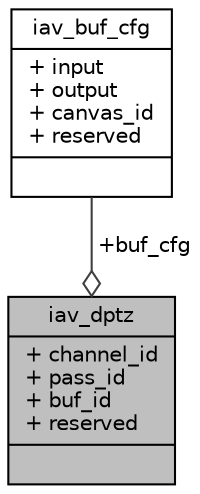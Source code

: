 digraph "iav_dptz"
{
 // INTERACTIVE_SVG=YES
 // LATEX_PDF_SIZE
  bgcolor="transparent";
  edge [fontname="Helvetica",fontsize="10",labelfontname="Helvetica",labelfontsize="10"];
  node [fontname="Helvetica",fontsize="10",shape=record];
  Node1 [label="{iav_dptz\n|+ channel_id\l+ pass_id\l+ buf_id\l+ reserved\l|}",height=0.2,width=0.4,color="black", fillcolor="grey75", style="filled", fontcolor="black",tooltip=" "];
  Node2 -> Node1 [color="grey25",fontsize="10",style="solid",label=" +buf_cfg" ,arrowhead="odiamond",fontname="Helvetica"];
  Node2 [label="{iav_buf_cfg\n|+ input\l+ output\l+ canvas_id\l+ reserved\l|}",height=0.2,width=0.4,color="black",URL="$d6/da9/structiav__buf__cfg.html",tooltip=" "];
}
